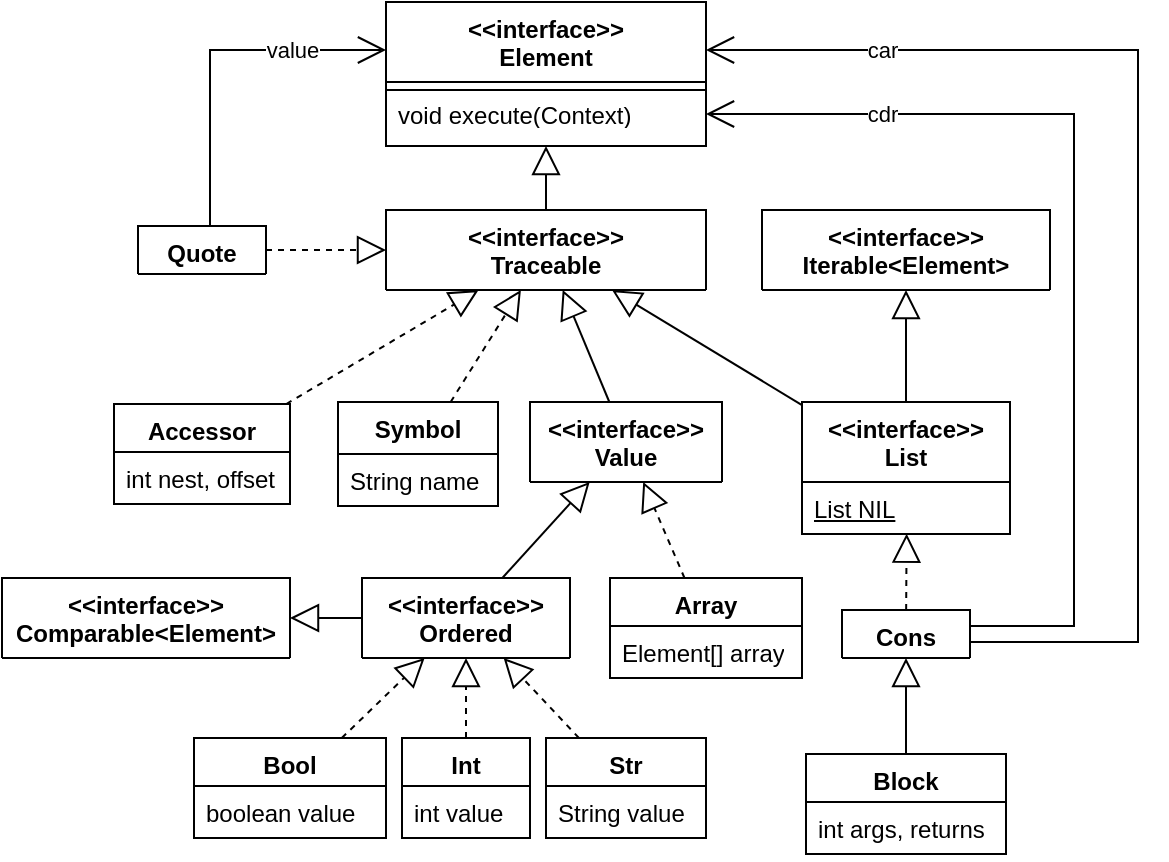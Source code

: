 <mxfile version="22.0.3" type="device" pages="3">
  <diagram id="C5RBs43oDa-KdzZeNtuy" name="クラス図">
    <mxGraphModel dx="1050" dy="629" grid="1" gridSize="8" guides="1" tooltips="1" connect="1" arrows="1" fold="1" page="1" pageScale="1" pageWidth="827" pageHeight="1169" math="0" shadow="0">
      <root>
        <mxCell id="WIyWlLk6GJQsqaUBKTNV-0" />
        <mxCell id="WIyWlLk6GJQsqaUBKTNV-1" parent="WIyWlLk6GJQsqaUBKTNV-0" />
        <mxCell id="zkfFHV4jXpPFQw0GAbJ--0" value="&lt;&lt;interface&gt;&gt;&#xa;Element" style="swimlane;fontStyle=1;align=center;verticalAlign=top;childLayout=stackLayout;horizontal=1;startSize=40;horizontalStack=0;resizeParent=1;resizeLast=0;collapsible=1;marginBottom=0;rounded=0;shadow=0;strokeWidth=1;" parent="WIyWlLk6GJQsqaUBKTNV-1" vertex="1">
          <mxGeometry x="368" y="88" width="160" height="72" as="geometry">
            <mxRectangle x="230" y="140" width="160" height="26" as="alternateBounds" />
          </mxGeometry>
        </mxCell>
        <mxCell id="zkfFHV4jXpPFQw0GAbJ--4" value="" style="line;html=1;strokeWidth=1;align=left;verticalAlign=middle;spacingTop=-1;spacingLeft=3;spacingRight=3;rotatable=0;labelPosition=right;points=[];portConstraint=eastwest;" parent="zkfFHV4jXpPFQw0GAbJ--0" vertex="1">
          <mxGeometry y="40" width="160" height="8" as="geometry" />
        </mxCell>
        <mxCell id="zkfFHV4jXpPFQw0GAbJ--5" value="void execute(Context)" style="text;align=left;verticalAlign=middle;spacingLeft=4;spacingRight=4;overflow=hidden;rotatable=0;points=[[0,0.5],[1,0.5]];portConstraint=eastwest;" parent="zkfFHV4jXpPFQw0GAbJ--0" vertex="1">
          <mxGeometry y="48" width="160" height="16" as="geometry" />
        </mxCell>
        <mxCell id="3pnfTVdYuzw61fBSVona-0" value="&lt;&lt;interface&gt;&gt;&#xa;Traceable" style="swimlane;fontStyle=1;align=center;verticalAlign=top;childLayout=stackLayout;horizontal=1;startSize=40;horizontalStack=0;resizeParent=1;resizeLast=0;collapsible=1;marginBottom=0;rounded=0;shadow=0;strokeWidth=1;" parent="WIyWlLk6GJQsqaUBKTNV-1" vertex="1">
          <mxGeometry x="368" y="192" width="160" height="40" as="geometry">
            <mxRectangle x="230" y="140" width="160" height="26" as="alternateBounds" />
          </mxGeometry>
        </mxCell>
        <mxCell id="3pnfTVdYuzw61fBSVona-3" value="" style="endArrow=block;endSize=12;endFill=0;html=1;rounded=0;" parent="WIyWlLk6GJQsqaUBKTNV-1" source="3pnfTVdYuzw61fBSVona-0" target="zkfFHV4jXpPFQw0GAbJ--0" edge="1">
          <mxGeometry x="-1" y="-11" width="160" relative="1" as="geometry">
            <mxPoint x="304" y="216" as="sourcePoint" />
            <mxPoint x="512" y="312" as="targetPoint" />
            <mxPoint x="-4" y="6" as="offset" />
          </mxGeometry>
        </mxCell>
        <mxCell id="3pnfTVdYuzw61fBSVona-5" value="&amp;lt;&amp;lt;interface&amp;gt;&amp;gt;&lt;br&gt;Value" style="swimlane;fontStyle=1;align=center;verticalAlign=top;childLayout=stackLayout;horizontal=1;startSize=48;horizontalStack=0;resizeParent=1;resizeParentMax=0;resizeLast=0;collapsible=1;marginBottom=0;whiteSpace=wrap;html=1;" parent="WIyWlLk6GJQsqaUBKTNV-1" vertex="1">
          <mxGeometry x="440" y="288" width="96" height="40" as="geometry">
            <mxRectangle x="224" y="320" width="72" height="32" as="alternateBounds" />
          </mxGeometry>
        </mxCell>
        <mxCell id="3pnfTVdYuzw61fBSVona-10" value="Symbol" style="swimlane;fontStyle=1;align=center;verticalAlign=top;childLayout=stackLayout;horizontal=1;startSize=26;horizontalStack=0;resizeParent=1;resizeParentMax=0;resizeLast=0;collapsible=1;marginBottom=0;whiteSpace=wrap;html=1;" parent="WIyWlLk6GJQsqaUBKTNV-1" vertex="1">
          <mxGeometry x="344" y="288" width="80" height="52" as="geometry" />
        </mxCell>
        <mxCell id="3pnfTVdYuzw61fBSVona-11" value="String name" style="text;strokeColor=none;fillColor=none;align=left;verticalAlign=top;spacingLeft=4;spacingRight=4;overflow=hidden;rotatable=0;points=[[0,0.5],[1,0.5]];portConstraint=eastwest;whiteSpace=wrap;html=1;" parent="3pnfTVdYuzw61fBSVona-10" vertex="1">
          <mxGeometry y="26" width="80" height="26" as="geometry" />
        </mxCell>
        <mxCell id="3pnfTVdYuzw61fBSVona-14" value="" style="endArrow=block;dashed=1;endFill=0;endSize=12;html=1;rounded=0;" parent="WIyWlLk6GJQsqaUBKTNV-1" source="3pnfTVdYuzw61fBSVona-10" target="3pnfTVdYuzw61fBSVona-0" edge="1">
          <mxGeometry width="160" relative="1" as="geometry">
            <mxPoint x="168" y="328" as="sourcePoint" />
            <mxPoint x="276" y="275" as="targetPoint" />
          </mxGeometry>
        </mxCell>
        <mxCell id="3pnfTVdYuzw61fBSVona-15" value="Quote" style="swimlane;fontStyle=1;align=center;verticalAlign=top;childLayout=stackLayout;horizontal=1;startSize=34;horizontalStack=0;resizeParent=1;resizeParentMax=0;resizeLast=0;collapsible=1;marginBottom=0;whiteSpace=wrap;html=1;" parent="WIyWlLk6GJQsqaUBKTNV-1" vertex="1">
          <mxGeometry x="244" y="200" width="64" height="24" as="geometry">
            <mxRectangle x="224" y="320" width="72" height="32" as="alternateBounds" />
          </mxGeometry>
        </mxCell>
        <mxCell id="3pnfTVdYuzw61fBSVona-17" value="Array" style="swimlane;fontStyle=1;align=center;verticalAlign=top;childLayout=stackLayout;horizontal=1;startSize=24;horizontalStack=0;resizeParent=1;resizeParentMax=0;resizeLast=0;collapsible=1;marginBottom=0;whiteSpace=wrap;html=1;" parent="WIyWlLk6GJQsqaUBKTNV-1" vertex="1">
          <mxGeometry x="480" y="376" width="96" height="50" as="geometry">
            <mxRectangle x="224" y="320" width="72" height="32" as="alternateBounds" />
          </mxGeometry>
        </mxCell>
        <mxCell id="3pnfTVdYuzw61fBSVona-19" value="Element[] array" style="text;strokeColor=none;fillColor=none;align=left;verticalAlign=top;spacingLeft=4;spacingRight=4;overflow=hidden;rotatable=0;points=[[0,0.5],[1,0.5]];portConstraint=eastwest;whiteSpace=wrap;html=1;" parent="3pnfTVdYuzw61fBSVona-17" vertex="1">
          <mxGeometry y="24" width="96" height="26" as="geometry" />
        </mxCell>
        <mxCell id="3pnfTVdYuzw61fBSVona-20" value="Bool" style="swimlane;fontStyle=1;align=center;verticalAlign=top;childLayout=stackLayout;horizontal=1;startSize=24;horizontalStack=0;resizeParent=1;resizeParentMax=0;resizeLast=0;collapsible=1;marginBottom=0;whiteSpace=wrap;html=1;" parent="WIyWlLk6GJQsqaUBKTNV-1" vertex="1">
          <mxGeometry x="272" y="456" width="96" height="50" as="geometry">
            <mxRectangle x="224" y="320" width="72" height="32" as="alternateBounds" />
          </mxGeometry>
        </mxCell>
        <mxCell id="3pnfTVdYuzw61fBSVona-21" value="boolean value" style="text;strokeColor=none;fillColor=none;align=left;verticalAlign=top;spacingLeft=4;spacingRight=4;overflow=hidden;rotatable=0;points=[[0,0.5],[1,0.5]];portConstraint=eastwest;whiteSpace=wrap;html=1;" parent="3pnfTVdYuzw61fBSVona-20" vertex="1">
          <mxGeometry y="24" width="96" height="26" as="geometry" />
        </mxCell>
        <mxCell id="3pnfTVdYuzw61fBSVona-22" value="" style="endArrow=block;endSize=12;endFill=0;html=1;rounded=0;" parent="WIyWlLk6GJQsqaUBKTNV-1" source="3pnfTVdYuzw61fBSVona-23" target="3pnfTVdYuzw61fBSVona-5" edge="1">
          <mxGeometry x="-1" y="-11" width="160" relative="1" as="geometry">
            <mxPoint x="454" y="384" as="sourcePoint" />
            <mxPoint x="454" y="352" as="targetPoint" />
            <mxPoint x="-4" y="6" as="offset" />
          </mxGeometry>
        </mxCell>
        <mxCell id="3pnfTVdYuzw61fBSVona-23" value="&lt;&lt;interface&gt;&gt;&#xa;Ordered" style="swimlane;fontStyle=1;align=center;verticalAlign=top;childLayout=stackLayout;horizontal=1;startSize=40;horizontalStack=0;resizeParent=1;resizeLast=0;collapsible=1;marginBottom=0;rounded=0;shadow=0;strokeWidth=1;" parent="WIyWlLk6GJQsqaUBKTNV-1" vertex="1">
          <mxGeometry x="356" y="376" width="104" height="40" as="geometry">
            <mxRectangle x="230" y="140" width="160" height="26" as="alternateBounds" />
          </mxGeometry>
        </mxCell>
        <mxCell id="3pnfTVdYuzw61fBSVona-24" value="" style="endArrow=block;dashed=1;endFill=0;endSize=12;html=1;rounded=0;" parent="WIyWlLk6GJQsqaUBKTNV-1" source="3pnfTVdYuzw61fBSVona-25" target="3pnfTVdYuzw61fBSVona-23" edge="1">
          <mxGeometry width="160" relative="1" as="geometry">
            <mxPoint x="296" y="320" as="sourcePoint" />
            <mxPoint x="424" y="424" as="targetPoint" />
          </mxGeometry>
        </mxCell>
        <mxCell id="3pnfTVdYuzw61fBSVona-25" value="Int" style="swimlane;fontStyle=1;align=center;verticalAlign=top;childLayout=stackLayout;horizontal=1;startSize=24;horizontalStack=0;resizeParent=1;resizeParentMax=0;resizeLast=0;collapsible=1;marginBottom=0;whiteSpace=wrap;html=1;" parent="WIyWlLk6GJQsqaUBKTNV-1" vertex="1">
          <mxGeometry x="376" y="456" width="64" height="50" as="geometry">
            <mxRectangle x="224" y="320" width="72" height="32" as="alternateBounds" />
          </mxGeometry>
        </mxCell>
        <mxCell id="3pnfTVdYuzw61fBSVona-26" value="int value" style="text;strokeColor=none;fillColor=none;align=left;verticalAlign=top;spacingLeft=4;spacingRight=4;overflow=hidden;rotatable=0;points=[[0,0.5],[1,0.5]];portConstraint=eastwest;whiteSpace=wrap;html=1;" parent="3pnfTVdYuzw61fBSVona-25" vertex="1">
          <mxGeometry y="24" width="64" height="26" as="geometry" />
        </mxCell>
        <mxCell id="3pnfTVdYuzw61fBSVona-27" value="Str" style="swimlane;fontStyle=1;align=center;verticalAlign=top;childLayout=stackLayout;horizontal=1;startSize=24;horizontalStack=0;resizeParent=1;resizeParentMax=0;resizeLast=0;collapsible=1;marginBottom=0;whiteSpace=wrap;html=1;" parent="WIyWlLk6GJQsqaUBKTNV-1" vertex="1">
          <mxGeometry x="448" y="456" width="80" height="50" as="geometry">
            <mxRectangle x="224" y="320" width="72" height="32" as="alternateBounds" />
          </mxGeometry>
        </mxCell>
        <mxCell id="3pnfTVdYuzw61fBSVona-28" value="String value" style="text;strokeColor=none;fillColor=none;align=left;verticalAlign=top;spacingLeft=4;spacingRight=4;overflow=hidden;rotatable=0;points=[[0,0.5],[1,0.5]];portConstraint=eastwest;whiteSpace=wrap;html=1;" parent="3pnfTVdYuzw61fBSVona-27" vertex="1">
          <mxGeometry y="24" width="80" height="26" as="geometry" />
        </mxCell>
        <mxCell id="3pnfTVdYuzw61fBSVona-30" value="" style="endArrow=block;endSize=12;endFill=0;html=1;rounded=0;" parent="WIyWlLk6GJQsqaUBKTNV-1" source="3pnfTVdYuzw61fBSVona-5" target="3pnfTVdYuzw61fBSVona-0" edge="1">
          <mxGeometry x="-1" y="-11" width="160" relative="1" as="geometry">
            <mxPoint x="436" y="392" as="sourcePoint" />
            <mxPoint x="336" y="336" as="targetPoint" />
            <mxPoint x="-4" y="6" as="offset" />
          </mxGeometry>
        </mxCell>
        <mxCell id="3pnfTVdYuzw61fBSVona-31" value="" style="endArrow=block;dashed=1;endFill=0;endSize=12;html=1;rounded=0;" parent="WIyWlLk6GJQsqaUBKTNV-1" source="3pnfTVdYuzw61fBSVona-17" target="3pnfTVdYuzw61fBSVona-5" edge="1">
          <mxGeometry width="160" relative="1" as="geometry">
            <mxPoint x="612" y="288" as="sourcePoint" />
            <mxPoint x="505" y="249" as="targetPoint" />
          </mxGeometry>
        </mxCell>
        <mxCell id="3pnfTVdYuzw61fBSVona-32" value="" style="endArrow=block;dashed=1;endFill=0;endSize=12;html=1;rounded=0;" parent="WIyWlLk6GJQsqaUBKTNV-1" source="3pnfTVdYuzw61fBSVona-15" target="3pnfTVdYuzw61fBSVona-0" edge="1">
          <mxGeometry width="160" relative="1" as="geometry">
            <mxPoint x="478" y="304" as="sourcePoint" />
            <mxPoint x="371" y="265" as="targetPoint" />
          </mxGeometry>
        </mxCell>
        <mxCell id="3pnfTVdYuzw61fBSVona-33" value="" style="endArrow=block;dashed=1;endFill=0;endSize=12;html=1;rounded=0;" parent="WIyWlLk6GJQsqaUBKTNV-1" source="3pnfTVdYuzw61fBSVona-20" target="3pnfTVdYuzw61fBSVona-23" edge="1">
          <mxGeometry width="160" relative="1" as="geometry">
            <mxPoint x="420" y="464" as="sourcePoint" />
            <mxPoint x="420" y="424" as="targetPoint" />
          </mxGeometry>
        </mxCell>
        <mxCell id="3pnfTVdYuzw61fBSVona-34" value="" style="endArrow=block;dashed=1;endFill=0;endSize=12;html=1;rounded=0;" parent="WIyWlLk6GJQsqaUBKTNV-1" source="3pnfTVdYuzw61fBSVona-27" target="3pnfTVdYuzw61fBSVona-23" edge="1">
          <mxGeometry width="160" relative="1" as="geometry">
            <mxPoint x="420" y="464" as="sourcePoint" />
            <mxPoint x="420" y="424" as="targetPoint" />
          </mxGeometry>
        </mxCell>
        <mxCell id="3pnfTVdYuzw61fBSVona-35" value="value" style="endArrow=open;html=1;endSize=12;startArrow=none;startSize=14;startFill=0;edgeStyle=orthogonalEdgeStyle;rounded=0;" parent="WIyWlLk6GJQsqaUBKTNV-1" source="3pnfTVdYuzw61fBSVona-15" target="zkfFHV4jXpPFQw0GAbJ--0" edge="1">
          <mxGeometry x="0.463" relative="1" as="geometry">
            <mxPoint x="192" y="208" as="sourcePoint" />
            <mxPoint x="296" y="112" as="targetPoint" />
            <Array as="points">
              <mxPoint x="280" y="112" />
            </Array>
            <mxPoint as="offset" />
          </mxGeometry>
        </mxCell>
        <mxCell id="3pnfTVdYuzw61fBSVona-40" value="&lt;&lt;interface&gt;&gt;&#xa;List" style="swimlane;fontStyle=1;align=center;verticalAlign=top;childLayout=stackLayout;horizontal=1;startSize=40;horizontalStack=0;resizeParent=1;resizeLast=0;collapsible=1;marginBottom=0;rounded=0;shadow=0;strokeWidth=1;" parent="WIyWlLk6GJQsqaUBKTNV-1" vertex="1">
          <mxGeometry x="576" y="288" width="104" height="66" as="geometry">
            <mxRectangle x="230" y="140" width="160" height="26" as="alternateBounds" />
          </mxGeometry>
        </mxCell>
        <mxCell id="3pnfTVdYuzw61fBSVona-42" value="&lt;u&gt;List NIL&lt;/u&gt;" style="text;strokeColor=none;fillColor=none;align=left;verticalAlign=top;spacingLeft=4;spacingRight=4;overflow=hidden;rotatable=0;points=[[0,0.5],[1,0.5]];portConstraint=eastwest;whiteSpace=wrap;html=1;" parent="3pnfTVdYuzw61fBSVona-40" vertex="1">
          <mxGeometry y="40" width="104" height="26" as="geometry" />
        </mxCell>
        <mxCell id="3pnfTVdYuzw61fBSVona-41" value="" style="endArrow=block;endSize=12;endFill=0;html=1;rounded=0;" parent="WIyWlLk6GJQsqaUBKTNV-1" source="3pnfTVdYuzw61fBSVona-40" target="3pnfTVdYuzw61fBSVona-0" edge="1">
          <mxGeometry x="-1" y="-11" width="160" relative="1" as="geometry">
            <mxPoint x="312" y="296" as="sourcePoint" />
            <mxPoint x="520" y="280" as="targetPoint" />
            <mxPoint x="-4" y="6" as="offset" />
          </mxGeometry>
        </mxCell>
        <mxCell id="3pnfTVdYuzw61fBSVona-43" value="Cons" style="swimlane;fontStyle=1;align=center;verticalAlign=top;childLayout=stackLayout;horizontal=1;startSize=34;horizontalStack=0;resizeParent=1;resizeParentMax=0;resizeLast=0;collapsible=1;marginBottom=0;whiteSpace=wrap;html=1;" parent="WIyWlLk6GJQsqaUBKTNV-1" vertex="1">
          <mxGeometry x="596" y="392" width="64" height="24" as="geometry">
            <mxRectangle x="224" y="320" width="72" height="32" as="alternateBounds" />
          </mxGeometry>
        </mxCell>
        <mxCell id="3pnfTVdYuzw61fBSVona-44" value="" style="endArrow=block;dashed=1;endFill=0;endSize=12;html=1;rounded=0;entryX=0.503;entryY=0.994;entryDx=0;entryDy=0;entryPerimeter=0;" parent="WIyWlLk6GJQsqaUBKTNV-1" source="3pnfTVdYuzw61fBSVona-43" target="3pnfTVdYuzw61fBSVona-42" edge="1">
          <mxGeometry width="160" relative="1" as="geometry">
            <mxPoint x="536" y="472" as="sourcePoint" />
            <mxPoint x="462" y="432" as="targetPoint" />
          </mxGeometry>
        </mxCell>
        <mxCell id="3pnfTVdYuzw61fBSVona-45" value="cdr" style="endArrow=open;html=1;endSize=12;startArrow=none;startSize=14;startFill=0;edgeStyle=orthogonalEdgeStyle;rounded=0;" parent="WIyWlLk6GJQsqaUBKTNV-1" source="3pnfTVdYuzw61fBSVona-43" target="zkfFHV4jXpPFQw0GAbJ--0" edge="1">
          <mxGeometry x="0.642" relative="1" as="geometry">
            <mxPoint x="184" y="404" as="sourcePoint" />
            <mxPoint x="232" y="144" as="targetPoint" />
            <Array as="points">
              <mxPoint x="712" y="400" />
              <mxPoint x="712" y="144" />
            </Array>
            <mxPoint as="offset" />
          </mxGeometry>
        </mxCell>
        <mxCell id="3pnfTVdYuzw61fBSVona-47" value="car" style="endArrow=open;html=1;endSize=12;startArrow=none;startSize=14;startFill=0;edgeStyle=orthogonalEdgeStyle;rounded=0;" parent="WIyWlLk6GJQsqaUBKTNV-1" source="3pnfTVdYuzw61fBSVona-43" target="zkfFHV4jXpPFQw0GAbJ--0" edge="1">
          <mxGeometry x="0.705" relative="1" as="geometry">
            <mxPoint x="660" y="398.0" as="sourcePoint" />
            <mxPoint x="512" y="112" as="targetPoint" />
            <Array as="points">
              <mxPoint x="744" y="408" />
              <mxPoint x="744" y="112" />
            </Array>
            <mxPoint as="offset" />
          </mxGeometry>
        </mxCell>
        <mxCell id="3pnfTVdYuzw61fBSVona-49" value="Block" style="swimlane;fontStyle=1;align=center;verticalAlign=top;childLayout=stackLayout;horizontal=1;startSize=24;horizontalStack=0;resizeParent=1;resizeParentMax=0;resizeLast=0;collapsible=1;marginBottom=0;whiteSpace=wrap;html=1;" parent="WIyWlLk6GJQsqaUBKTNV-1" vertex="1">
          <mxGeometry x="578" y="464" width="100" height="50" as="geometry">
            <mxRectangle x="224" y="320" width="72" height="32" as="alternateBounds" />
          </mxGeometry>
        </mxCell>
        <mxCell id="3pnfTVdYuzw61fBSVona-50" value="int args, returns" style="text;strokeColor=none;fillColor=none;align=left;verticalAlign=top;spacingLeft=4;spacingRight=4;overflow=hidden;rotatable=0;points=[[0,0.5],[1,0.5]];portConstraint=eastwest;whiteSpace=wrap;html=1;" parent="3pnfTVdYuzw61fBSVona-49" vertex="1">
          <mxGeometry y="24" width="100" height="26" as="geometry" />
        </mxCell>
        <mxCell id="3pnfTVdYuzw61fBSVona-51" value="" style="endArrow=block;endSize=12;endFill=0;html=1;rounded=0;" parent="WIyWlLk6GJQsqaUBKTNV-1" source="3pnfTVdYuzw61fBSVona-49" target="3pnfTVdYuzw61fBSVona-43" edge="1">
          <mxGeometry x="-1" y="-11" width="160" relative="1" as="geometry">
            <mxPoint x="436" y="392" as="sourcePoint" />
            <mxPoint x="336" y="336" as="targetPoint" />
            <mxPoint x="-4" y="6" as="offset" />
          </mxGeometry>
        </mxCell>
        <mxCell id="3pnfTVdYuzw61fBSVona-52" value="&lt;&lt;interface&gt;&gt;&#xa;Iterable&lt;Element&gt;" style="swimlane;fontStyle=1;align=center;verticalAlign=top;childLayout=stackLayout;horizontal=1;startSize=40;horizontalStack=0;resizeParent=1;resizeLast=0;collapsible=1;marginBottom=0;rounded=0;shadow=0;strokeWidth=1;" parent="WIyWlLk6GJQsqaUBKTNV-1" vertex="1">
          <mxGeometry x="556" y="192" width="144" height="40" as="geometry">
            <mxRectangle x="230" y="140" width="160" height="26" as="alternateBounds" />
          </mxGeometry>
        </mxCell>
        <mxCell id="3pnfTVdYuzw61fBSVona-53" value="" style="endArrow=block;endSize=12;endFill=0;html=1;rounded=0;" parent="WIyWlLk6GJQsqaUBKTNV-1" source="3pnfTVdYuzw61fBSVona-40" target="3pnfTVdYuzw61fBSVona-52" edge="1">
          <mxGeometry x="-1" y="-11" width="160" relative="1" as="geometry">
            <mxPoint x="584" y="304" as="sourcePoint" />
            <mxPoint x="482" y="272" as="targetPoint" />
            <mxPoint x="-4" y="6" as="offset" />
          </mxGeometry>
        </mxCell>
        <mxCell id="3pnfTVdYuzw61fBSVona-54" value="&lt;&lt;interface&gt;&gt;&#xa;Comparable&lt;Element&gt;" style="swimlane;fontStyle=1;align=center;verticalAlign=top;childLayout=stackLayout;horizontal=1;startSize=40;horizontalStack=0;resizeParent=1;resizeLast=0;collapsible=1;marginBottom=0;rounded=0;shadow=0;strokeWidth=1;" parent="WIyWlLk6GJQsqaUBKTNV-1" vertex="1">
          <mxGeometry x="176" y="376" width="144" height="40" as="geometry">
            <mxRectangle x="230" y="140" width="160" height="26" as="alternateBounds" />
          </mxGeometry>
        </mxCell>
        <mxCell id="3pnfTVdYuzw61fBSVona-55" value="" style="endArrow=block;endSize=12;endFill=0;html=1;rounded=0;entryX=1;entryY=0.5;entryDx=0;entryDy=0;" parent="WIyWlLk6GJQsqaUBKTNV-1" source="3pnfTVdYuzw61fBSVona-23" target="3pnfTVdYuzw61fBSVona-54" edge="1">
          <mxGeometry x="-1" y="-11" width="160" relative="1" as="geometry">
            <mxPoint x="473" y="384" as="sourcePoint" />
            <mxPoint x="312" y="396.0" as="targetPoint" />
            <mxPoint x="-4" y="6" as="offset" />
          </mxGeometry>
        </mxCell>
        <mxCell id="3pnfTVdYuzw61fBSVona-56" value="Accessor" style="swimlane;fontStyle=1;align=center;verticalAlign=top;childLayout=stackLayout;horizontal=1;startSize=24;horizontalStack=0;resizeParent=1;resizeParentMax=0;resizeLast=0;collapsible=1;marginBottom=0;whiteSpace=wrap;html=1;" parent="WIyWlLk6GJQsqaUBKTNV-1" vertex="1">
          <mxGeometry x="232" y="289" width="88" height="50" as="geometry">
            <mxRectangle x="224" y="320" width="72" height="32" as="alternateBounds" />
          </mxGeometry>
        </mxCell>
        <mxCell id="3pnfTVdYuzw61fBSVona-57" value="int nest, offset" style="text;strokeColor=none;fillColor=none;align=left;verticalAlign=top;spacingLeft=4;spacingRight=4;overflow=hidden;rotatable=0;points=[[0,0.5],[1,0.5]];portConstraint=eastwest;whiteSpace=wrap;html=1;" parent="3pnfTVdYuzw61fBSVona-56" vertex="1">
          <mxGeometry y="24" width="88" height="26" as="geometry" />
        </mxCell>
        <mxCell id="3pnfTVdYuzw61fBSVona-59" value="" style="endArrow=block;dashed=1;endFill=0;endSize=12;html=1;rounded=0;" parent="WIyWlLk6GJQsqaUBKTNV-1" source="3pnfTVdYuzw61fBSVona-56" target="3pnfTVdYuzw61fBSVona-0" edge="1">
          <mxGeometry width="160" relative="1" as="geometry">
            <mxPoint x="375" y="288" as="sourcePoint" />
            <mxPoint x="432" y="240" as="targetPoint" />
          </mxGeometry>
        </mxCell>
      </root>
    </mxGraphModel>
  </diagram>
  <diagram id="CDCl794eeh2Oqesb12Gs" name="フレーム">
    <mxGraphModel dx="1050" dy="629" grid="1" gridSize="8" guides="1" tooltips="1" connect="1" arrows="1" fold="1" page="1" pageScale="1" pageWidth="827" pageHeight="1169" math="0" shadow="0">
      <root>
        <mxCell id="0" />
        <mxCell id="1" parent="0" />
        <mxCell id="ZfCai-Q01_bB9SJioKq6-1" value="" style="rounded=0;whiteSpace=wrap;html=1;" parent="1" vertex="1">
          <mxGeometry x="32" y="32" width="160" height="32" as="geometry" />
        </mxCell>
        <mxCell id="ZfCai-Q01_bB9SJioKq6-2" value="評価領域" style="rounded=0;whiteSpace=wrap;html=1;" parent="1" vertex="1">
          <mxGeometry x="32" y="64" width="160" height="32" as="geometry" />
        </mxCell>
        <mxCell id="ZfCai-Q01_bB9SJioKq6-3" value="ローカル変数領域１" style="rounded=0;whiteSpace=wrap;html=1;" parent="1" vertex="1">
          <mxGeometry x="32" y="96" width="160" height="32" as="geometry" />
        </mxCell>
        <mxCell id="ZfCai-Q01_bB9SJioKq6-4" value="self１" style="rounded=0;whiteSpace=wrap;html=1;" parent="1" vertex="1">
          <mxGeometry x="32" y="128" width="160" height="32" as="geometry" />
        </mxCell>
        <mxCell id="ZfCai-Q01_bB9SJioKq6-5" value="旧フレームポインタ" style="rounded=0;whiteSpace=wrap;html=1;" parent="1" vertex="1">
          <mxGeometry x="32" y="160" width="160" height="32" as="geometry" />
        </mxCell>
        <mxCell id="ZfCai-Q01_bB9SJioKq6-6" value="引数領域１" style="rounded=0;whiteSpace=wrap;html=1;" parent="1" vertex="1">
          <mxGeometry x="32" y="192" width="160" height="32" as="geometry" />
        </mxCell>
        <mxCell id="ZfCai-Q01_bB9SJioKq6-7" value="ローカル変数領域２" style="rounded=0;whiteSpace=wrap;html=1;" parent="1" vertex="1">
          <mxGeometry x="32" y="256" width="160" height="32" as="geometry" />
        </mxCell>
        <mxCell id="ZfCai-Q01_bB9SJioKq6-8" value="self２" style="rounded=0;whiteSpace=wrap;html=1;" parent="1" vertex="1">
          <mxGeometry x="32" y="288" width="160" height="32" as="geometry" />
        </mxCell>
        <mxCell id="ZfCai-Q01_bB9SJioKq6-9" value="旧フレームポインタ" style="rounded=0;whiteSpace=wrap;html=1;" parent="1" vertex="1">
          <mxGeometry x="32" y="320" width="160" height="32" as="geometry" />
        </mxCell>
        <mxCell id="ZfCai-Q01_bB9SJioKq6-10" value="評価領域２" style="rounded=0;whiteSpace=wrap;html=1;" parent="1" vertex="1">
          <mxGeometry x="32" y="224" width="160" height="32" as="geometry" />
        </mxCell>
        <mxCell id="ZfCai-Q01_bB9SJioKq6-11" value="fp" style="text;html=1;strokeColor=none;fillColor=none;align=left;verticalAlign=middle;whiteSpace=wrap;rounded=0;spacingLeft=4;spacing=4;" parent="1" vertex="1">
          <mxGeometry x="224" y="160" width="80" height="32" as="geometry" />
        </mxCell>
        <mxCell id="ZfCai-Q01_bB9SJioKq6-12" value="" style="endArrow=classic;html=1;rounded=0;entryX=1;entryY=0.5;entryDx=0;entryDy=0;" parent="1" source="ZfCai-Q01_bB9SJioKq6-11" target="ZfCai-Q01_bB9SJioKq6-5" edge="1">
          <mxGeometry width="50" height="50" relative="1" as="geometry">
            <mxPoint x="368" y="378" as="sourcePoint" />
            <mxPoint x="200" y="144" as="targetPoint" />
          </mxGeometry>
        </mxCell>
        <mxCell id="ZfCai-Q01_bB9SJioKq6-13" value="" style="endArrow=classic;html=1;rounded=0;entryX=0;entryY=0.5;entryDx=0;entryDy=0;exitX=0;exitY=0.5;exitDx=0;exitDy=0;edgeStyle=orthogonalEdgeStyle;" parent="1" source="ZfCai-Q01_bB9SJioKq6-5" target="ZfCai-Q01_bB9SJioKq6-9" edge="1">
          <mxGeometry width="50" height="50" relative="1" as="geometry">
            <mxPoint x="368" y="378" as="sourcePoint" />
            <mxPoint x="418" y="328" as="targetPoint" />
            <Array as="points">
              <mxPoint x="8" y="176" />
              <mxPoint x="8" y="336" />
            </Array>
          </mxGeometry>
        </mxCell>
        <mxCell id="ZfCai-Q01_bB9SJioKq6-14" value="sp" style="text;html=1;strokeColor=none;fillColor=none;align=left;verticalAlign=middle;whiteSpace=wrap;rounded=0;spacingLeft=4;spacing=4;" parent="1" vertex="1">
          <mxGeometry x="224" y="32" width="80" height="32" as="geometry" />
        </mxCell>
        <mxCell id="ZfCai-Q01_bB9SJioKq6-15" value="" style="endArrow=classic;html=1;rounded=0;" parent="1" source="ZfCai-Q01_bB9SJioKq6-14" edge="1">
          <mxGeometry width="50" height="50" relative="1" as="geometry">
            <mxPoint x="368" y="250" as="sourcePoint" />
            <mxPoint x="192" y="48" as="targetPoint" />
          </mxGeometry>
        </mxCell>
      </root>
    </mxGraphModel>
  </diagram>
  <diagram id="eIWigau7KSMFzeI1TgT1" name="引数とローカル変数">
    <mxGraphModel dx="1050" dy="629" grid="1" gridSize="8" guides="1" tooltips="1" connect="1" arrows="1" fold="1" page="1" pageScale="1" pageWidth="827" pageHeight="1169" math="0" shadow="0">
      <root>
        <mxCell id="0" />
        <mxCell id="1" parent="0" />
        <mxCell id="unDJFiu1dfvp72URpmJ9-1" value="" style="rounded=0;whiteSpace=wrap;html=1;" parent="1" vertex="1">
          <mxGeometry x="160" y="32" width="160" height="32" as="geometry" />
        </mxCell>
        <mxCell id="unDJFiu1dfvp72URpmJ9-2" value="評価領域" style="rounded=0;whiteSpace=wrap;html=1;" parent="1" vertex="1">
          <mxGeometry x="160" y="64" width="160" height="32" as="geometry" />
        </mxCell>
        <mxCell id="unDJFiu1dfvp72URpmJ9-3" value="L1" style="rounded=0;whiteSpace=wrap;html=1;" parent="1" vertex="1">
          <mxGeometry x="160" y="128" width="160" height="32" as="geometry" />
        </mxCell>
        <mxCell id="unDJFiu1dfvp72URpmJ9-4" value="self" style="rounded=0;whiteSpace=wrap;html=1;" parent="1" vertex="1">
          <mxGeometry x="160" y="160" width="160" height="32" as="geometry" />
        </mxCell>
        <mxCell id="unDJFiu1dfvp72URpmJ9-5" value="旧フレームポインタ" style="rounded=0;whiteSpace=wrap;html=1;" parent="1" vertex="1">
          <mxGeometry x="160" y="192" width="160" height="32" as="geometry" />
        </mxCell>
        <mxCell id="unDJFiu1dfvp72URpmJ9-6" value="A1" style="rounded=0;whiteSpace=wrap;html=1;" parent="1" vertex="1">
          <mxGeometry x="160" y="224" width="160" height="32" as="geometry" />
        </mxCell>
        <mxCell id="unDJFiu1dfvp72URpmJ9-10" value="A2" style="rounded=0;whiteSpace=wrap;html=1;" parent="1" vertex="1">
          <mxGeometry x="160" y="256" width="160" height="32" as="geometry" />
        </mxCell>
        <mxCell id="unDJFiu1dfvp72URpmJ9-16" style="edgeStyle=orthogonalEdgeStyle;rounded=0;orthogonalLoop=1;jettySize=auto;html=1;" parent="1" source="unDJFiu1dfvp72URpmJ9-11" target="unDJFiu1dfvp72URpmJ9-5" edge="1">
          <mxGeometry relative="1" as="geometry" />
        </mxCell>
        <mxCell id="unDJFiu1dfvp72URpmJ9-11" value="fp" style="text;html=1;strokeColor=none;fillColor=none;align=left;verticalAlign=middle;whiteSpace=wrap;rounded=0;spacingLeft=4;spacing=4;" parent="1" vertex="1">
          <mxGeometry x="352" y="192" width="80" height="32" as="geometry" />
        </mxCell>
        <mxCell id="unDJFiu1dfvp72URpmJ9-12" value="" style="endArrow=classic;html=1;rounded=0;entryX=1;entryY=0.5;entryDx=0;entryDy=0;" parent="1" source="unDJFiu1dfvp72URpmJ9-11" target="unDJFiu1dfvp72URpmJ9-5" edge="1">
          <mxGeometry width="50" height="50" relative="1" as="geometry">
            <mxPoint x="496" y="410" as="sourcePoint" />
            <mxPoint x="328" y="176" as="targetPoint" />
          </mxGeometry>
        </mxCell>
        <mxCell id="unDJFiu1dfvp72URpmJ9-14" value="sp" style="text;html=1;strokeColor=none;fillColor=none;align=left;verticalAlign=middle;whiteSpace=wrap;rounded=0;spacingLeft=4;spacing=4;" parent="1" vertex="1">
          <mxGeometry x="352" y="32" width="80" height="32" as="geometry" />
        </mxCell>
        <mxCell id="unDJFiu1dfvp72URpmJ9-15" value="" style="endArrow=classic;html=1;rounded=0;" parent="1" source="unDJFiu1dfvp72URpmJ9-14" target="unDJFiu1dfvp72URpmJ9-1" edge="1">
          <mxGeometry width="50" height="50" relative="1" as="geometry">
            <mxPoint x="352" y="48" as="sourcePoint" />
            <mxPoint x="320" y="48" as="targetPoint" />
          </mxGeometry>
        </mxCell>
        <mxCell id="unDJFiu1dfvp72URpmJ9-17" value="L2" style="rounded=0;whiteSpace=wrap;html=1;" parent="1" vertex="1">
          <mxGeometry x="160" y="96" width="160" height="32" as="geometry" />
        </mxCell>
        <mxCell id="unDJFiu1dfvp72URpmJ9-18" value="stack[fp - 1]" style="text;html=1;strokeColor=none;fillColor=none;align=left;verticalAlign=middle;whiteSpace=wrap;rounded=0;spacingLeft=4;spacing=4;" parent="1" vertex="1">
          <mxGeometry x="72" y="224" width="80" height="32" as="geometry" />
        </mxCell>
        <mxCell id="unDJFiu1dfvp72URpmJ9-19" value="stack[fp - 2]" style="text;html=1;strokeColor=none;fillColor=none;align=left;verticalAlign=middle;whiteSpace=wrap;rounded=0;spacingLeft=4;spacing=4;" parent="1" vertex="1">
          <mxGeometry x="72" y="256" width="80" height="32" as="geometry" />
        </mxCell>
        <mxCell id="unDJFiu1dfvp72URpmJ9-20" value="stack[fp + 2]" style="text;html=1;strokeColor=none;fillColor=none;align=left;verticalAlign=middle;whiteSpace=wrap;rounded=0;spacingLeft=4;spacing=4;" parent="1" vertex="1">
          <mxGeometry x="72" y="128" width="80" height="32" as="geometry" />
        </mxCell>
        <mxCell id="unDJFiu1dfvp72URpmJ9-21" value="stack[fp + 1]" style="text;html=1;strokeColor=none;fillColor=none;align=left;verticalAlign=middle;whiteSpace=wrap;rounded=0;spacingLeft=4;spacing=4;" parent="1" vertex="1">
          <mxGeometry x="72" y="160" width="80" height="32" as="geometry" />
        </mxCell>
        <mxCell id="unDJFiu1dfvp72URpmJ9-22" value="stack[fp + 3]" style="text;html=1;strokeColor=none;fillColor=none;align=left;verticalAlign=middle;whiteSpace=wrap;rounded=0;spacingLeft=4;spacing=4;" parent="1" vertex="1">
          <mxGeometry x="72" y="96" width="80" height="32" as="geometry" />
        </mxCell>
        <mxCell id="7Cq5NcVbtbr2WJz5AUEy-1" value="" style="shape=curlyBracket;whiteSpace=wrap;html=1;rounded=1;flipH=1;labelPosition=right;verticalLabelPosition=middle;align=left;verticalAlign=middle;size=0.5;" vertex="1" parent="1">
          <mxGeometry x="336" y="96" width="24" height="64" as="geometry" />
        </mxCell>
        <mxCell id="7Cq5NcVbtbr2WJz5AUEy-4" value="ローカル変数" style="text;html=1;strokeColor=none;fillColor=none;align=left;verticalAlign=middle;whiteSpace=wrap;rounded=0;" vertex="1" parent="1">
          <mxGeometry x="376" y="113" width="88" height="30" as="geometry" />
        </mxCell>
        <mxCell id="7Cq5NcVbtbr2WJz5AUEy-5" value="" style="shape=curlyBracket;whiteSpace=wrap;html=1;rounded=1;flipH=1;labelPosition=right;verticalLabelPosition=middle;align=left;verticalAlign=middle;size=0.5;" vertex="1" parent="1">
          <mxGeometry x="336" y="224" width="24" height="64" as="geometry" />
        </mxCell>
        <mxCell id="7Cq5NcVbtbr2WJz5AUEy-6" value="引数" style="text;html=1;strokeColor=none;fillColor=none;align=left;verticalAlign=middle;whiteSpace=wrap;rounded=0;" vertex="1" parent="1">
          <mxGeometry x="376" y="241" width="88" height="30" as="geometry" />
        </mxCell>
      </root>
    </mxGraphModel>
  </diagram>
</mxfile>
